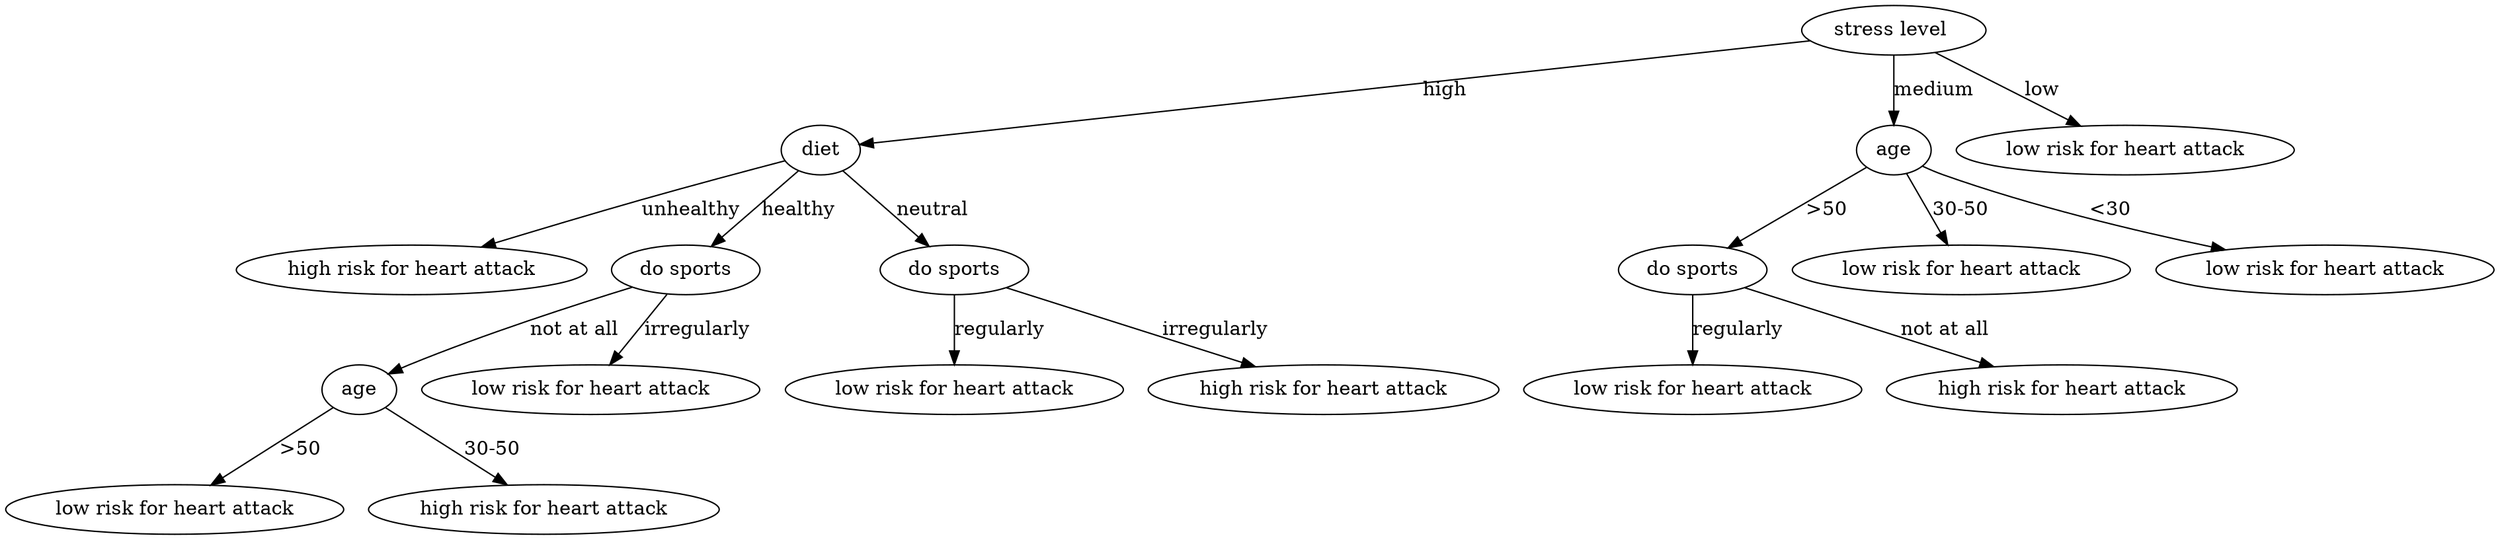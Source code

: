 digraph G {
	"high risk for heart attack 00" [label="high risk for heart attack"]
	"diet 0" -> "high risk for heart attack 00" [label="unhealthy"]
	"low risk for heart attack 0100" [label="low risk for heart attack"]
	"age 010" -> "low risk for heart attack 0100" [label=">50"]
	"high risk for heart attack 0101" [label="high risk for heart attack"]
	"age 010" -> "high risk for heart attack 0101" [label="30-50"]
	"age 010" [label="age"]
	"do sports 01" -> "age 010" [label="not at all"]
	"low risk for heart attack 011" [label="low risk for heart attack"]
	"do sports 01" -> "low risk for heart attack 011" [label="irregularly"]
	"do sports 01" [label="do sports"]
	"diet 0" -> "do sports 01" [label="healthy"]
	"low risk for heart attack 020" [label="low risk for heart attack"]
	"do sports 02" -> "low risk for heart attack 020" [label="regularly"]
	"high risk for heart attack 021" [label="high risk for heart attack"]
	"do sports 02" -> "high risk for heart attack 021" [label="irregularly"]
	"do sports 02" [label="do sports"]
	"diet 0" -> "do sports 02" [label="neutral"]
	"diet 0" [label="diet"]
	"stress level " -> "diet 0" [label="high"]
	"low risk for heart attack 100" [label="low risk for heart attack"]
	"do sports 10" -> "low risk for heart attack 100" [label="regularly"]
	"high risk for heart attack 101" [label="high risk for heart attack"]
	"do sports 10" -> "high risk for heart attack 101" [label="not at all"]
	"do sports 10" [label="do sports"]
	"age 1" -> "do sports 10" [label=">50"]
	"low risk for heart attack 11" [label="low risk for heart attack"]
	"age 1" -> "low risk for heart attack 11" [label="30-50"]
	"low risk for heart attack 12" [label="low risk for heart attack"]
	"age 1" -> "low risk for heart attack 12" [label="<30"]
	"age 1" [label="age"]
	"stress level " -> "age 1" [label="medium"]
	"low risk for heart attack 2" [label="low risk for heart attack"]
	"stress level " -> "low risk for heart attack 2" [label="low"]
}